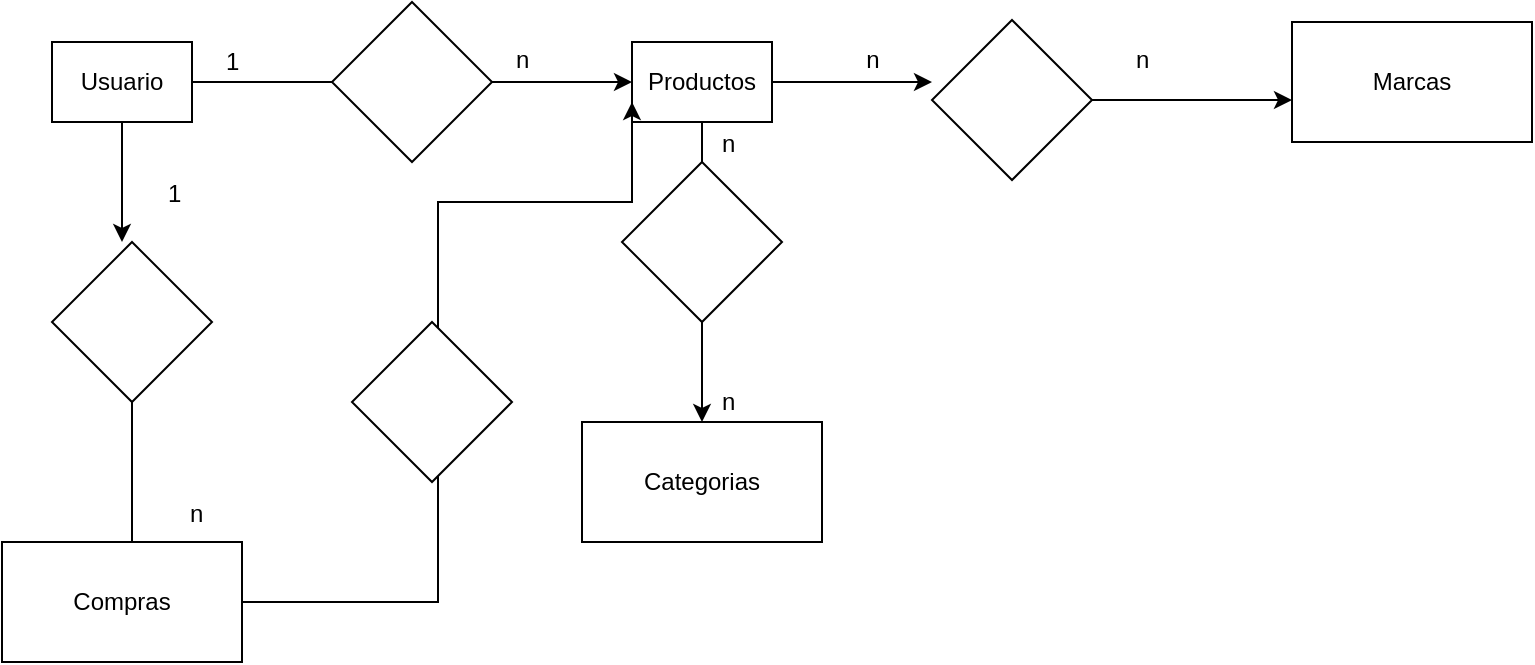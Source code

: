 <mxfile version="10.6.9" type="github"><diagram id="Hc8m792IK1BpSowpzJ31" name="Page-1"><mxGraphModel dx="785" dy="496" grid="1" gridSize="10" guides="1" tooltips="1" connect="1" arrows="1" fold="1" page="1" pageScale="1" pageWidth="827" pageHeight="1169" math="0" shadow="0"><root><mxCell id="0"/><mxCell id="1" parent="0"/><mxCell id="WxJN_uNGLo4zJ3rrg-IE-3" value="" style="edgeStyle=orthogonalEdgeStyle;rounded=0;orthogonalLoop=1;jettySize=auto;html=1;" edge="1" parent="1" source="WxJN_uNGLo4zJ3rrg-IE-1" target="WxJN_uNGLo4zJ3rrg-IE-2"><mxGeometry relative="1" as="geometry"/></mxCell><mxCell id="WxJN_uNGLo4zJ3rrg-IE-9" style="edgeStyle=orthogonalEdgeStyle;rounded=0;orthogonalLoop=1;jettySize=auto;html=1;exitX=0.5;exitY=1;exitDx=0;exitDy=0;" edge="1" parent="1" source="WxJN_uNGLo4zJ3rrg-IE-1"><mxGeometry relative="1" as="geometry"><mxPoint x="75" y="120" as="targetPoint"/></mxGeometry></mxCell><mxCell id="WxJN_uNGLo4zJ3rrg-IE-1" value="Usuario" style="rounded=0;whiteSpace=wrap;html=1;" vertex="1" parent="1"><mxGeometry x="40" y="20" width="70" height="40" as="geometry"/></mxCell><mxCell id="WxJN_uNGLo4zJ3rrg-IE-5" style="edgeStyle=orthogonalEdgeStyle;rounded=0;orthogonalLoop=1;jettySize=auto;html=1;exitX=0.5;exitY=1;exitDx=0;exitDy=0;" edge="1" parent="1" source="WxJN_uNGLo4zJ3rrg-IE-2"><mxGeometry relative="1" as="geometry"><mxPoint x="365" y="100" as="targetPoint"/></mxGeometry></mxCell><mxCell id="WxJN_uNGLo4zJ3rrg-IE-22" value="" style="edgeStyle=orthogonalEdgeStyle;rounded=0;orthogonalLoop=1;jettySize=auto;html=1;" edge="1" parent="1" source="WxJN_uNGLo4zJ3rrg-IE-2"><mxGeometry relative="1" as="geometry"><mxPoint x="480" y="40" as="targetPoint"/></mxGeometry></mxCell><mxCell id="WxJN_uNGLo4zJ3rrg-IE-23" value="n" style="text;html=1;resizable=0;points=[];align=center;verticalAlign=middle;labelBackgroundColor=#ffffff;" vertex="1" connectable="0" parent="WxJN_uNGLo4zJ3rrg-IE-22"><mxGeometry x="-0.75" y="-1" relative="1" as="geometry"><mxPoint x="40" y="-12" as="offset"/></mxGeometry></mxCell><mxCell id="WxJN_uNGLo4zJ3rrg-IE-2" value="Productos&lt;br&gt;" style="rounded=0;whiteSpace=wrap;html=1;" vertex="1" parent="1"><mxGeometry x="330" y="20" width="70" height="40" as="geometry"/></mxCell><mxCell id="WxJN_uNGLo4zJ3rrg-IE-4" value="" style="rhombus;whiteSpace=wrap;html=1;" vertex="1" parent="1"><mxGeometry x="180" width="80" height="80" as="geometry"/></mxCell><mxCell id="WxJN_uNGLo4zJ3rrg-IE-7" style="edgeStyle=orthogonalEdgeStyle;rounded=0;orthogonalLoop=1;jettySize=auto;html=1;exitX=0.5;exitY=1;exitDx=0;exitDy=0;" edge="1" parent="1" source="WxJN_uNGLo4zJ3rrg-IE-6"><mxGeometry relative="1" as="geometry"><mxPoint x="365" y="210" as="targetPoint"/></mxGeometry></mxCell><mxCell id="WxJN_uNGLo4zJ3rrg-IE-6" value="" style="rhombus;whiteSpace=wrap;html=1;" vertex="1" parent="1"><mxGeometry x="325" y="80" width="80" height="80" as="geometry"/></mxCell><mxCell id="WxJN_uNGLo4zJ3rrg-IE-8" value="Categorias" style="rounded=0;whiteSpace=wrap;html=1;" vertex="1" parent="1"><mxGeometry x="305" y="210" width="120" height="60" as="geometry"/></mxCell><mxCell id="WxJN_uNGLo4zJ3rrg-IE-12" value="" style="edgeStyle=orthogonalEdgeStyle;rounded=0;orthogonalLoop=1;jettySize=auto;html=1;" edge="1" parent="1" source="WxJN_uNGLo4zJ3rrg-IE-10"><mxGeometry relative="1" as="geometry"><mxPoint x="80" y="280" as="targetPoint"/></mxGeometry></mxCell><mxCell id="WxJN_uNGLo4zJ3rrg-IE-10" value="" style="rhombus;whiteSpace=wrap;html=1;" vertex="1" parent="1"><mxGeometry x="40" y="120" width="80" height="80" as="geometry"/></mxCell><mxCell id="WxJN_uNGLo4zJ3rrg-IE-14" style="edgeStyle=orthogonalEdgeStyle;rounded=0;orthogonalLoop=1;jettySize=auto;html=1;entryX=0;entryY=0.75;entryDx=0;entryDy=0;" edge="1" parent="1" source="WxJN_uNGLo4zJ3rrg-IE-13" target="WxJN_uNGLo4zJ3rrg-IE-2"><mxGeometry relative="1" as="geometry"><Array as="points"><mxPoint x="233" y="300"/><mxPoint x="233" y="100"/><mxPoint x="330" y="100"/></Array></mxGeometry></mxCell><mxCell id="WxJN_uNGLo4zJ3rrg-IE-13" value="Compras" style="rounded=0;whiteSpace=wrap;html=1;" vertex="1" parent="1"><mxGeometry x="15" y="270" width="120" height="60" as="geometry"/></mxCell><mxCell id="WxJN_uNGLo4zJ3rrg-IE-17" value="Marcas&lt;br&gt;" style="rounded=0;whiteSpace=wrap;html=1;" vertex="1" parent="1"><mxGeometry x="660" y="10" width="120" height="60" as="geometry"/></mxCell><mxCell id="WxJN_uNGLo4zJ3rrg-IE-18" value="1" style="text;html=1;resizable=0;points=[];autosize=1;align=left;verticalAlign=top;spacingTop=-4;" vertex="1" parent="1"><mxGeometry x="125" y="20" width="20" height="20" as="geometry"/></mxCell><mxCell id="WxJN_uNGLo4zJ3rrg-IE-19" value="n" style="text;html=1;resizable=0;points=[];autosize=1;align=left;verticalAlign=top;spacingTop=-4;" vertex="1" parent="1"><mxGeometry x="270" y="19" width="20" height="20" as="geometry"/></mxCell><mxCell id="WxJN_uNGLo4zJ3rrg-IE-20" value="n" style="text;html=1;resizable=0;points=[];autosize=1;align=left;verticalAlign=top;spacingTop=-4;" vertex="1" parent="1"><mxGeometry x="580" y="19" width="20" height="20" as="geometry"/></mxCell><mxCell id="WxJN_uNGLo4zJ3rrg-IE-28" value="" style="edgeStyle=orthogonalEdgeStyle;rounded=0;orthogonalLoop=1;jettySize=auto;html=1;" edge="1" parent="1" source="WxJN_uNGLo4zJ3rrg-IE-24"><mxGeometry relative="1" as="geometry"><mxPoint x="660" y="49" as="targetPoint"/></mxGeometry></mxCell><mxCell id="WxJN_uNGLo4zJ3rrg-IE-24" value="" style="rhombus;whiteSpace=wrap;html=1;" vertex="1" parent="1"><mxGeometry x="480" y="9" width="80" height="80" as="geometry"/></mxCell><mxCell id="WxJN_uNGLo4zJ3rrg-IE-29" value="1" style="text;html=1;resizable=0;points=[];autosize=1;align=left;verticalAlign=top;spacingTop=-4;" vertex="1" parent="1"><mxGeometry x="96" y="86" width="20" height="20" as="geometry"/></mxCell><mxCell id="WxJN_uNGLo4zJ3rrg-IE-30" value="n" style="text;html=1;resizable=0;points=[];autosize=1;align=left;verticalAlign=top;spacingTop=-4;" vertex="1" parent="1"><mxGeometry x="107" y="246" width="20" height="20" as="geometry"/></mxCell><mxCell id="WxJN_uNGLo4zJ3rrg-IE-31" value="n" style="text;html=1;resizable=0;points=[];autosize=1;align=left;verticalAlign=top;spacingTop=-4;" vertex="1" parent="1"><mxGeometry x="373" y="61" width="20" height="20" as="geometry"/></mxCell><mxCell id="WxJN_uNGLo4zJ3rrg-IE-32" value="n" style="text;html=1;resizable=0;points=[];autosize=1;align=left;verticalAlign=top;spacingTop=-4;" vertex="1" parent="1"><mxGeometry x="373" y="190" width="20" height="20" as="geometry"/></mxCell><mxCell id="WxJN_uNGLo4zJ3rrg-IE-33" value="" style="rhombus;whiteSpace=wrap;html=1;" vertex="1" parent="1"><mxGeometry x="190" y="160" width="80" height="80" as="geometry"/></mxCell></root></mxGraphModel></diagram></mxfile>